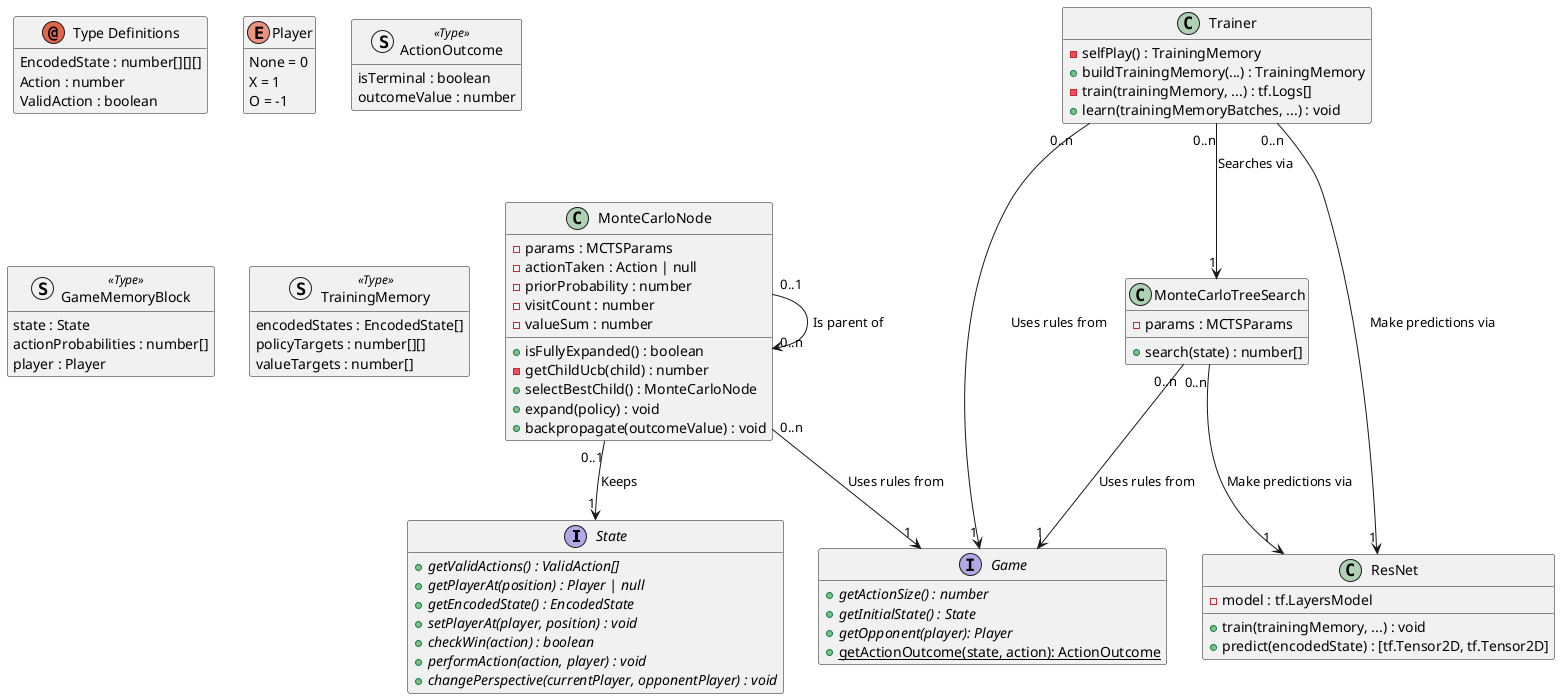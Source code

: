 @startuml

    ' Config
    hide empty members
    ' skinparam nodesep 20
    ' skinparam ranksep 1
    ' skinparam linetype polyline
    ' left to right direction

    ' Classes
    interface State {
        {abstract} +getValidActions() : ValidAction[]
        {abstract} +getPlayerAt(position) : Player | null
        {abstract} +getEncodedState() : EncodedState
        {abstract} +setPlayerAt(player, position) : void
        {abstract} +checkWin(action) : boolean
        {abstract} +performAction(action, player) : void
        {abstract} +changePerspective(currentPlayer, opponentPlayer) : void
    }

    interface Game {
        {abstract} +getActionSize() : number
        {abstract} +getInitialState() : State
        {abstract} +getOpponent(player): Player
        {static} +getActionOutcome(state, action): ActionOutcome
    }

    class ResNet {
        -model : tf.LayersModel
        +train(trainingMemory, ...) : void
        +predict(encodedState) : [tf.Tensor2D, tf.Tensor2D]
    }

    class MonteCarloTreeSearch {
        -params : MCTSParams
        +search(state) : number[]
    }
    MonteCarloTreeSearch "0..n" --> "1" Game : Uses rules from
    MonteCarloTreeSearch "0..n" --> "1" ResNet : Make predictions via

    class MonteCarloNode {
        -params : MCTSParams
        -actionTaken : Action | null
        -priorProbability : number
        -visitCount : number
        -valueSum : number
        +isFullyExpanded() : boolean
        -getChildUcb(child) : number
        +selectBestChild() : MonteCarloNode
        +expand(policy) : void
        +backpropagate(outcomeValue) : void
    }
    MonteCarloNode "0..n" -d-> "1" Game : Uses rules from
    MonteCarloNode "0..1" -d-> "1" State : Keeps
    MonteCarloNode "0..1" --> "0..n" MonteCarloNode : Is parent of

    class Trainer {
        -selfPlay() : TrainingMemory
        +buildTrainingMemory(...) : TrainingMemory
        -train(trainingMemory, ...) : tf.Logs[]
        +learn(trainingMemoryBatches, ...) : void
    }
    Trainer "0..n" --> "1" Game : Uses rules from
    Trainer "0..n" --> "1" ResNet : Make predictions via
    Trainer "0..n" --> "1" MonteCarloTreeSearch : Searches via


    ' Definitions
    annotation "Type Definitions" as TypeDefinitions {
        EncodedState : number[][][]
        Action : number
        ValidAction : boolean
    }

    together {
        enum Player {
            None = 0
            X = 1
            O = -1
        }

        struct ActionOutcome <<Type>> {
            isTerminal : boolean
            outcomeValue : number
        }
    }

    struct GameMemoryBlock <<Type>> {
        state : State
        actionProbabilities : number[]
        player : Player
    }

    ' struct TrainMemoryBlock <<Type>> {
    '     encodedState : EncodedState
    '     actionProbabilities : number[]
    '     outcomeValue : number
    ' }

    struct TrainingMemory <<Type>> {
        encodedStates : EncodedState[]
	    policyTargets : number[][]
	    valueTargets : number[]
    }


    ' Style
    ' remove State
    ' remove Game
    ' remove ResNet
    ' remove MonteCarloTreeSearch
    ' remove MonteCarloNode
    ' remove Trainer
    ' remove TypeDefinitions
    ' remove Player
    ' remove ActionOutcome
    ' remove GameMemoryBlock
    ' remove TrainingMemory

@enduml